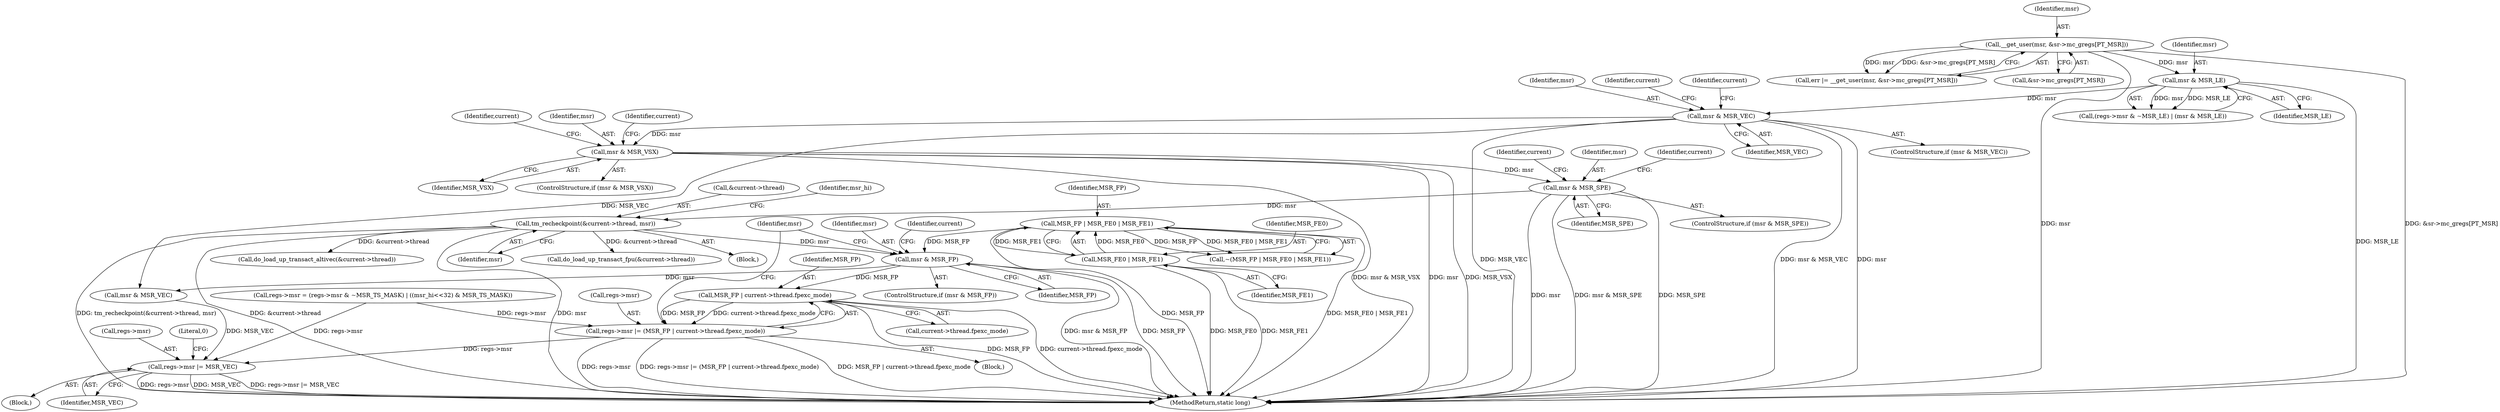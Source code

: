 digraph "0_linux_d2b9d2a5ad5ef04ff978c9923d19730cb05efd55@API" {
"1000509" [label="(Call,MSR_FP | current->thread.fpexc_mode)"];
"1000496" [label="(Call,msr & MSR_FP)"];
"1000463" [label="(Call,tm_recheckpoint(&current->thread, msr))"];
"1000399" [label="(Call,msr & MSR_SPE)"];
"1000330" [label="(Call,msr & MSR_VSX)"];
"1000186" [label="(Call,msr & MSR_VEC)"];
"1000176" [label="(Call,msr & MSR_LE)"];
"1000154" [label="(Call,__get_user(msr, &sr->mc_gregs[PT_MSR]))"];
"1000303" [label="(Call,MSR_FP | MSR_FE0 | MSR_FE1)"];
"1000305" [label="(Call,MSR_FE0 | MSR_FE1)"];
"1000505" [label="(Call,regs->msr |= (MSR_FP | current->thread.fpexc_mode))"];
"1000526" [label="(Call,regs->msr |= MSR_VEC)"];
"1000187" [label="(Identifier,msr)"];
"1000530" [label="(Identifier,MSR_VEC)"];
"1000503" [label="(Identifier,current)"];
"1000302" [label="(Call,~(MSR_FP | MSR_FE0 | MSR_FE1))"];
"1000495" [label="(ControlStructure,if (msr & MSR_FP))"];
"1000332" [label="(Identifier,MSR_VSX)"];
"1000185" [label="(ControlStructure,if (msr & MSR_VEC))"];
"1000398" [label="(ControlStructure,if (msr & MSR_SPE))"];
"1000186" [label="(Call,msr & MSR_VEC)"];
"1000329" [label="(ControlStructure,if (msr & MSR_VSX))"];
"1000354" [label="(Identifier,current)"];
"1000510" [label="(Identifier,MSR_FP)"];
"1000400" [label="(Identifier,msr)"];
"1000303" [label="(Call,MSR_FP | MSR_FE0 | MSR_FE1)"];
"1000330" [label="(Call,msr & MSR_VSX)"];
"1000170" [label="(Call,(regs->msr & ~MSR_LE) | (msr & MSR_LE))"];
"1000304" [label="(Identifier,MSR_FP)"];
"1000526" [label="(Call,regs->msr |= MSR_VEC)"];
"1000498" [label="(Identifier,MSR_FP)"];
"1000155" [label="(Identifier,msr)"];
"1000306" [label="(Identifier,MSR_FE0)"];
"1000305" [label="(Call,MSR_FE0 | MSR_FE1)"];
"1000176" [label="(Call,msr & MSR_LE)"];
"1000506" [label="(Call,regs->msr)"];
"1000177" [label="(Identifier,msr)"];
"1000152" [label="(Call,err |= __get_user(msr, &sr->mc_gregs[PT_MSR]))"];
"1000331" [label="(Identifier,msr)"];
"1000497" [label="(Identifier,msr)"];
"1000399" [label="(Call,msr & MSR_SPE)"];
"1000509" [label="(Call,MSR_FP | current->thread.fpexc_mode)"];
"1000424" [label="(Identifier,current)"];
"1000480" [label="(Call,regs->msr = (regs->msr & ~MSR_TS_MASK) | ((msr_hi<<32) & MSR_TS_MASK))"];
"1000401" [label="(Identifier,MSR_SPE)"];
"1000520" [label="(Block,)"];
"1000511" [label="(Call,current->thread.fpexc_mode)"];
"1000521" [label="(Call,do_load_up_transact_altivec(&current->thread))"];
"1000196" [label="(Identifier,current)"];
"1000178" [label="(Identifier,MSR_LE)"];
"1000527" [label="(Call,regs->msr)"];
"1000533" [label="(MethodReturn,static long)"];
"1000517" [label="(Call,msr & MSR_VEC)"];
"1000463" [label="(Call,tm_recheckpoint(&current->thread, msr))"];
"1000188" [label="(Identifier,MSR_VEC)"];
"1000307" [label="(Identifier,MSR_FE1)"];
"1000468" [label="(Identifier,msr)"];
"1000500" [label="(Call,do_load_up_transact_fpu(&current->thread))"];
"1000518" [label="(Identifier,msr)"];
"1000496" [label="(Call,msr & MSR_FP)"];
"1000464" [label="(Call,&current->thread)"];
"1000337" [label="(Identifier,current)"];
"1000471" [label="(Identifier,msr_hi)"];
"1000156" [label="(Call,&sr->mc_gregs[PT_MSR])"];
"1000532" [label="(Literal,0)"];
"1000407" [label="(Identifier,current)"];
"1000228" [label="(Identifier,current)"];
"1000118" [label="(Block,)"];
"1000154" [label="(Call,__get_user(msr, &sr->mc_gregs[PT_MSR]))"];
"1000499" [label="(Block,)"];
"1000505" [label="(Call,regs->msr |= (MSR_FP | current->thread.fpexc_mode))"];
"1000509" -> "1000505"  [label="AST: "];
"1000509" -> "1000511"  [label="CFG: "];
"1000510" -> "1000509"  [label="AST: "];
"1000511" -> "1000509"  [label="AST: "];
"1000505" -> "1000509"  [label="CFG: "];
"1000509" -> "1000533"  [label="DDG: current->thread.fpexc_mode"];
"1000509" -> "1000533"  [label="DDG: MSR_FP"];
"1000509" -> "1000505"  [label="DDG: MSR_FP"];
"1000509" -> "1000505"  [label="DDG: current->thread.fpexc_mode"];
"1000496" -> "1000509"  [label="DDG: MSR_FP"];
"1000496" -> "1000495"  [label="AST: "];
"1000496" -> "1000498"  [label="CFG: "];
"1000497" -> "1000496"  [label="AST: "];
"1000498" -> "1000496"  [label="AST: "];
"1000503" -> "1000496"  [label="CFG: "];
"1000518" -> "1000496"  [label="CFG: "];
"1000496" -> "1000533"  [label="DDG: msr & MSR_FP"];
"1000496" -> "1000533"  [label="DDG: MSR_FP"];
"1000463" -> "1000496"  [label="DDG: msr"];
"1000303" -> "1000496"  [label="DDG: MSR_FP"];
"1000496" -> "1000517"  [label="DDG: msr"];
"1000463" -> "1000118"  [label="AST: "];
"1000463" -> "1000468"  [label="CFG: "];
"1000464" -> "1000463"  [label="AST: "];
"1000468" -> "1000463"  [label="AST: "];
"1000471" -> "1000463"  [label="CFG: "];
"1000463" -> "1000533"  [label="DDG: msr"];
"1000463" -> "1000533"  [label="DDG: tm_recheckpoint(&current->thread, msr)"];
"1000463" -> "1000533"  [label="DDG: &current->thread"];
"1000399" -> "1000463"  [label="DDG: msr"];
"1000463" -> "1000500"  [label="DDG: &current->thread"];
"1000463" -> "1000521"  [label="DDG: &current->thread"];
"1000399" -> "1000398"  [label="AST: "];
"1000399" -> "1000401"  [label="CFG: "];
"1000400" -> "1000399"  [label="AST: "];
"1000401" -> "1000399"  [label="AST: "];
"1000407" -> "1000399"  [label="CFG: "];
"1000424" -> "1000399"  [label="CFG: "];
"1000399" -> "1000533"  [label="DDG: MSR_SPE"];
"1000399" -> "1000533"  [label="DDG: msr"];
"1000399" -> "1000533"  [label="DDG: msr & MSR_SPE"];
"1000330" -> "1000399"  [label="DDG: msr"];
"1000330" -> "1000329"  [label="AST: "];
"1000330" -> "1000332"  [label="CFG: "];
"1000331" -> "1000330"  [label="AST: "];
"1000332" -> "1000330"  [label="AST: "];
"1000337" -> "1000330"  [label="CFG: "];
"1000354" -> "1000330"  [label="CFG: "];
"1000330" -> "1000533"  [label="DDG: msr"];
"1000330" -> "1000533"  [label="DDG: MSR_VSX"];
"1000330" -> "1000533"  [label="DDG: msr & MSR_VSX"];
"1000186" -> "1000330"  [label="DDG: msr"];
"1000186" -> "1000185"  [label="AST: "];
"1000186" -> "1000188"  [label="CFG: "];
"1000187" -> "1000186"  [label="AST: "];
"1000188" -> "1000186"  [label="AST: "];
"1000196" -> "1000186"  [label="CFG: "];
"1000228" -> "1000186"  [label="CFG: "];
"1000186" -> "1000533"  [label="DDG: MSR_VEC"];
"1000186" -> "1000533"  [label="DDG: msr & MSR_VEC"];
"1000186" -> "1000533"  [label="DDG: msr"];
"1000176" -> "1000186"  [label="DDG: msr"];
"1000186" -> "1000517"  [label="DDG: MSR_VEC"];
"1000176" -> "1000170"  [label="AST: "];
"1000176" -> "1000178"  [label="CFG: "];
"1000177" -> "1000176"  [label="AST: "];
"1000178" -> "1000176"  [label="AST: "];
"1000170" -> "1000176"  [label="CFG: "];
"1000176" -> "1000533"  [label="DDG: MSR_LE"];
"1000176" -> "1000170"  [label="DDG: msr"];
"1000176" -> "1000170"  [label="DDG: MSR_LE"];
"1000154" -> "1000176"  [label="DDG: msr"];
"1000154" -> "1000152"  [label="AST: "];
"1000154" -> "1000156"  [label="CFG: "];
"1000155" -> "1000154"  [label="AST: "];
"1000156" -> "1000154"  [label="AST: "];
"1000152" -> "1000154"  [label="CFG: "];
"1000154" -> "1000533"  [label="DDG: msr"];
"1000154" -> "1000533"  [label="DDG: &sr->mc_gregs[PT_MSR]"];
"1000154" -> "1000152"  [label="DDG: msr"];
"1000154" -> "1000152"  [label="DDG: &sr->mc_gregs[PT_MSR]"];
"1000303" -> "1000302"  [label="AST: "];
"1000303" -> "1000305"  [label="CFG: "];
"1000304" -> "1000303"  [label="AST: "];
"1000305" -> "1000303"  [label="AST: "];
"1000302" -> "1000303"  [label="CFG: "];
"1000303" -> "1000533"  [label="DDG: MSR_FP"];
"1000303" -> "1000533"  [label="DDG: MSR_FE0 | MSR_FE1"];
"1000303" -> "1000302"  [label="DDG: MSR_FP"];
"1000303" -> "1000302"  [label="DDG: MSR_FE0 | MSR_FE1"];
"1000305" -> "1000303"  [label="DDG: MSR_FE0"];
"1000305" -> "1000303"  [label="DDG: MSR_FE1"];
"1000305" -> "1000307"  [label="CFG: "];
"1000306" -> "1000305"  [label="AST: "];
"1000307" -> "1000305"  [label="AST: "];
"1000305" -> "1000533"  [label="DDG: MSR_FE1"];
"1000305" -> "1000533"  [label="DDG: MSR_FE0"];
"1000505" -> "1000499"  [label="AST: "];
"1000506" -> "1000505"  [label="AST: "];
"1000518" -> "1000505"  [label="CFG: "];
"1000505" -> "1000533"  [label="DDG: MSR_FP | current->thread.fpexc_mode"];
"1000505" -> "1000533"  [label="DDG: regs->msr"];
"1000505" -> "1000533"  [label="DDG: regs->msr |= (MSR_FP | current->thread.fpexc_mode)"];
"1000480" -> "1000505"  [label="DDG: regs->msr"];
"1000505" -> "1000526"  [label="DDG: regs->msr"];
"1000526" -> "1000520"  [label="AST: "];
"1000526" -> "1000530"  [label="CFG: "];
"1000527" -> "1000526"  [label="AST: "];
"1000530" -> "1000526"  [label="AST: "];
"1000532" -> "1000526"  [label="CFG: "];
"1000526" -> "1000533"  [label="DDG: MSR_VEC"];
"1000526" -> "1000533"  [label="DDG: regs->msr |= MSR_VEC"];
"1000526" -> "1000533"  [label="DDG: regs->msr"];
"1000480" -> "1000526"  [label="DDG: regs->msr"];
"1000517" -> "1000526"  [label="DDG: MSR_VEC"];
}
